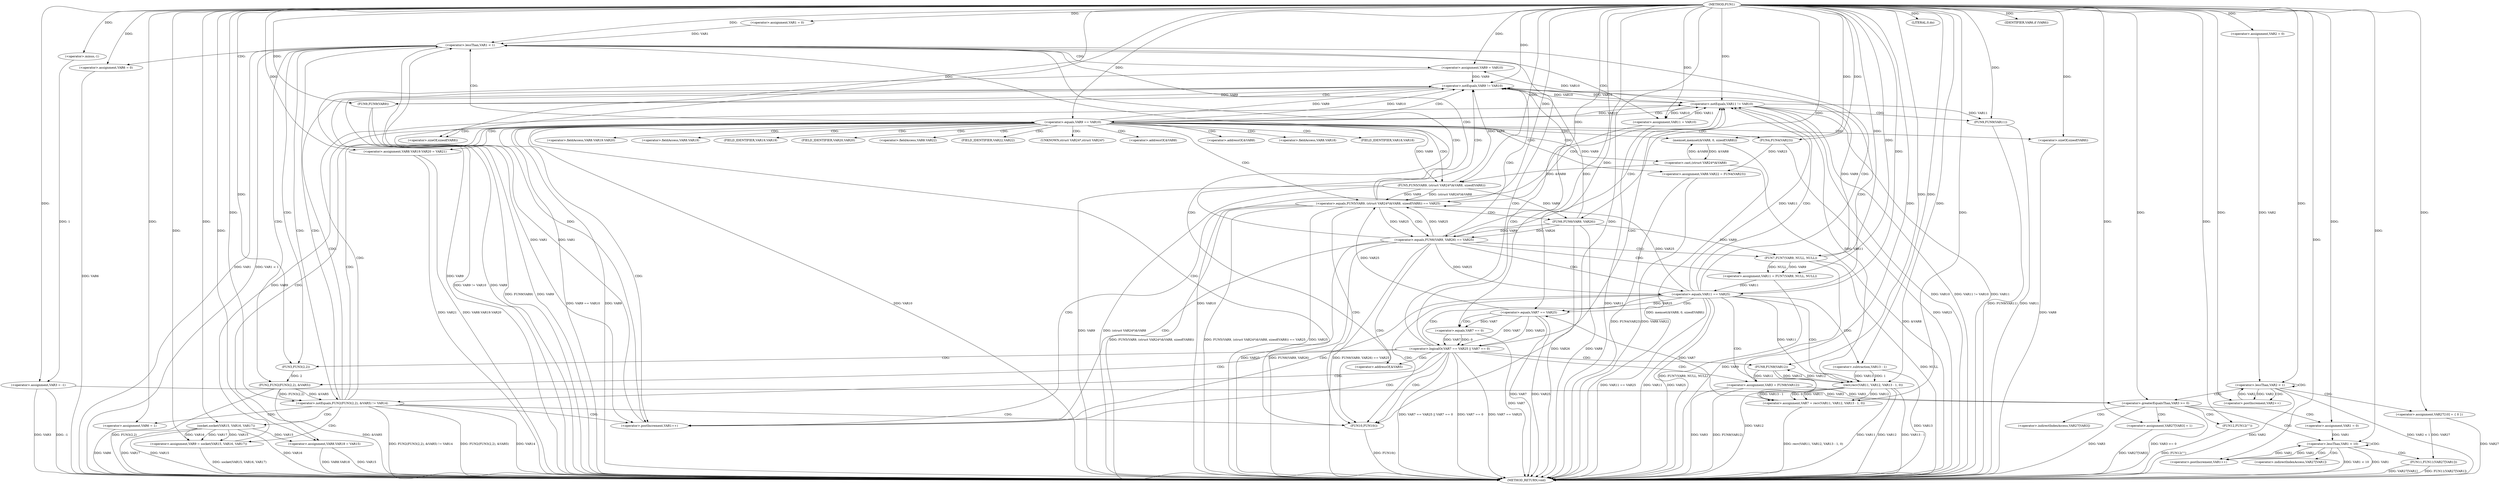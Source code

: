 digraph FUN1 {  
"1000100" [label = "(METHOD,FUN1)" ]
"1000306" [label = "(METHOD_RETURN,void)" ]
"1000105" [label = "(<operator>.assignment,VAR3 = -1)" ]
"1000107" [label = "(<operator>.minus,-1)" ]
"1000110" [label = "(<operator>.assignment,VAR1 = 0)" ]
"1000113" [label = "(<operator>.lessThan,VAR1 < 1)" ]
"1000116" [label = "(<operator>.postIncrement,VAR1++)" ]
"1000122" [label = "(<operator>.assignment,VAR6 = 0)" ]
"1000128" [label = "(<operator>.assignment,VAR9 = VAR10)" ]
"1000132" [label = "(<operator>.assignment,VAR11 = VAR10)" ]
"1000139" [label = "(<operator>.notEquals,FUN2(FUN3(2,2), &VAR5) != VAR14)" ]
"1000140" [label = "(FUN2,FUN2(FUN3(2,2), &VAR5))" ]
"1000141" [label = "(FUN3,FUN3(2,2))" ]
"1000149" [label = "(<operator>.assignment,VAR6 = 1)" ]
"1000152" [label = "(<operator>.assignment,VAR9 = socket(VAR15, VAR16, VAR17))" ]
"1000154" [label = "(socket,socket(VAR15, VAR16, VAR17))" ]
"1000159" [label = "(<operator>.equals,VAR9 == VAR10)" ]
"1000164" [label = "(memset,memset(&VAR8, 0, sizeof(VAR8)))" ]
"1000168" [label = "(<operator>.sizeOf,sizeof(VAR8))" ]
"1000170" [label = "(<operator>.assignment,VAR8.VAR18 = VAR15)" ]
"1000175" [label = "(<operator>.assignment,VAR8.VAR19.VAR20 = VAR21)" ]
"1000182" [label = "(<operator>.assignment,VAR8.VAR22 = FUN4(VAR23))" ]
"1000186" [label = "(FUN4,FUN4(VAR23))" ]
"1000189" [label = "(<operator>.equals,FUN5(VAR9, (struct VAR24*)&VAR8, sizeof(VAR8)) == VAR25)" ]
"1000190" [label = "(FUN5,FUN5(VAR9, (struct VAR24*)&VAR8, sizeof(VAR8)))" ]
"1000192" [label = "(<operator>.cast,(struct VAR24*)&VAR8)" ]
"1000196" [label = "(<operator>.sizeOf,sizeof(VAR8))" ]
"1000202" [label = "(<operator>.equals,FUN6(VAR9, VAR26) == VAR25)" ]
"1000203" [label = "(FUN6,FUN6(VAR9, VAR26))" ]
"1000209" [label = "(<operator>.assignment,VAR11 = FUN7(VAR9, NULL, NULL))" ]
"1000211" [label = "(FUN7,FUN7(VAR9, NULL, NULL))" ]
"1000216" [label = "(<operator>.equals,VAR11 == VAR25)" ]
"1000221" [label = "(<operator>.assignment,VAR7 = recv(VAR11, VAR12, VAR13 - 1, 0))" ]
"1000223" [label = "(recv,recv(VAR11, VAR12, VAR13 - 1, 0))" ]
"1000226" [label = "(<operator>.subtraction,VAR13 - 1)" ]
"1000231" [label = "(<operator>.logicalOr,VAR7 == VAR25 || VAR7 == 0)" ]
"1000232" [label = "(<operator>.equals,VAR7 == VAR25)" ]
"1000235" [label = "(<operator>.equals,VAR7 == 0)" ]
"1000240" [label = "(<operator>.assignment,VAR3 = FUN8(VAR12))" ]
"1000242" [label = "(FUN8,FUN8(VAR12))" ]
"1000244" [label = "(LITERAL,0,do)" ]
"1000246" [label = "(<operator>.notEquals,VAR9 != VAR10)" ]
"1000250" [label = "(FUN9,FUN9(VAR9))" ]
"1000253" [label = "(<operator>.notEquals,VAR11 != VAR10)" ]
"1000257" [label = "(FUN9,FUN9(VAR11))" ]
"1000260" [label = "(IDENTIFIER,VAR6,if (VAR6))" ]
"1000262" [label = "(FUN10,FUN10())" ]
"1000264" [label = "(<operator>.assignment,VAR2 = 0)" ]
"1000267" [label = "(<operator>.lessThan,VAR2 < 1)" ]
"1000270" [label = "(<operator>.postIncrement,VAR2++)" ]
"1000276" [label = "(<operator>.assignment,VAR27[10] = { 0 })" ]
"1000279" [label = "(<operator>.greaterEqualsThan,VAR3 >= 0)" ]
"1000283" [label = "(<operator>.assignment,VAR27[VAR3] = 1)" ]
"1000289" [label = "(<operator>.assignment,VAR1 = 0)" ]
"1000292" [label = "(<operator>.lessThan,VAR1 < 10)" ]
"1000295" [label = "(<operator>.postIncrement,VAR1++)" ]
"1000298" [label = "(FUN11,FUN11(VAR27[VAR1]))" ]
"1000304" [label = "(FUN12,FUN12(\"\"))" ]
"1000144" [label = "(<operator>.addressOf,&VAR5)" ]
"1000165" [label = "(<operator>.addressOf,&VAR8)" ]
"1000171" [label = "(<operator>.fieldAccess,VAR8.VAR18)" ]
"1000173" [label = "(FIELD_IDENTIFIER,VAR18,VAR18)" ]
"1000176" [label = "(<operator>.fieldAccess,VAR8.VAR19.VAR20)" ]
"1000177" [label = "(<operator>.fieldAccess,VAR8.VAR19)" ]
"1000179" [label = "(FIELD_IDENTIFIER,VAR19,VAR19)" ]
"1000180" [label = "(FIELD_IDENTIFIER,VAR20,VAR20)" ]
"1000183" [label = "(<operator>.fieldAccess,VAR8.VAR22)" ]
"1000185" [label = "(FIELD_IDENTIFIER,VAR22,VAR22)" ]
"1000193" [label = "(UNKNOWN,struct VAR24*,struct VAR24*)" ]
"1000194" [label = "(<operator>.addressOf,&VAR8)" ]
"1000284" [label = "(<operator>.indirectIndexAccess,VAR27[VAR3])" ]
"1000299" [label = "(<operator>.indirectIndexAccess,VAR27[VAR1])" ]
  "1000253" -> "1000306"  [ label = "DDG: VAR10"] 
  "1000175" -> "1000306"  [ label = "DDG: VAR21"] 
  "1000231" -> "1000306"  [ label = "DDG: VAR7 == VAR25 || VAR7 == 0"] 
  "1000203" -> "1000306"  [ label = "DDG: VAR26"] 
  "1000159" -> "1000306"  [ label = "DDG: VAR9 == VAR10"] 
  "1000164" -> "1000306"  [ label = "DDG: memset(&VAR8, 0, sizeof(VAR8))"] 
  "1000182" -> "1000306"  [ label = "DDG: FUN4(VAR23)"] 
  "1000298" -> "1000306"  [ label = "DDG: FUN11(VAR27[VAR1])"] 
  "1000186" -> "1000306"  [ label = "DDG: VAR23"] 
  "1000223" -> "1000306"  [ label = "DDG: VAR12"] 
  "1000250" -> "1000306"  [ label = "DDG: VAR9"] 
  "1000192" -> "1000306"  [ label = "DDG: &VAR8"] 
  "1000226" -> "1000306"  [ label = "DDG: VAR13"] 
  "1000292" -> "1000306"  [ label = "DDG: VAR1 < 10"] 
  "1000221" -> "1000306"  [ label = "DDG: recv(VAR11, VAR12, VAR13 - 1, 0)"] 
  "1000283" -> "1000306"  [ label = "DDG: VAR27[VAR3]"] 
  "1000105" -> "1000306"  [ label = "DDG: -1"] 
  "1000235" -> "1000306"  [ label = "DDG: VAR7"] 
  "1000232" -> "1000306"  [ label = "DDG: VAR7"] 
  "1000253" -> "1000306"  [ label = "DDG: VAR11 != VAR10"] 
  "1000231" -> "1000306"  [ label = "DDG: VAR7 == 0"] 
  "1000279" -> "1000306"  [ label = "DDG: VAR3"] 
  "1000189" -> "1000306"  [ label = "DDG: FUN5(VAR9, (struct VAR24*)&VAR8, sizeof(VAR8))"] 
  "1000304" -> "1000306"  [ label = "DDG: FUN12(\"\")"] 
  "1000292" -> "1000306"  [ label = "DDG: VAR1"] 
  "1000216" -> "1000306"  [ label = "DDG: VAR11 == VAR25"] 
  "1000154" -> "1000306"  [ label = "DDG: VAR17"] 
  "1000223" -> "1000306"  [ label = "DDG: VAR13 - 1"] 
  "1000298" -> "1000306"  [ label = "DDG: VAR27[VAR1]"] 
  "1000216" -> "1000306"  [ label = "DDG: VAR11"] 
  "1000113" -> "1000306"  [ label = "DDG: VAR1"] 
  "1000159" -> "1000306"  [ label = "DDG: VAR9"] 
  "1000211" -> "1000306"  [ label = "DDG: NULL"] 
  "1000253" -> "1000306"  [ label = "DDG: VAR11"] 
  "1000189" -> "1000306"  [ label = "DDG: FUN5(VAR9, (struct VAR24*)&VAR8, sizeof(VAR8)) == VAR25"] 
  "1000202" -> "1000306"  [ label = "DDG: VAR25"] 
  "1000122" -> "1000306"  [ label = "DDG: VAR6"] 
  "1000140" -> "1000306"  [ label = "DDG: FUN3(2,2)"] 
  "1000139" -> "1000306"  [ label = "DDG: FUN2(FUN3(2,2), &VAR5) != VAR14"] 
  "1000139" -> "1000306"  [ label = "DDG: FUN2(FUN3(2,2), &VAR5)"] 
  "1000267" -> "1000306"  [ label = "DDG: VAR2"] 
  "1000128" -> "1000306"  [ label = "DDG: VAR9"] 
  "1000154" -> "1000306"  [ label = "DDG: VAR15"] 
  "1000140" -> "1000306"  [ label = "DDG: &VAR5"] 
  "1000267" -> "1000306"  [ label = "DDG: VAR2 < 1"] 
  "1000132" -> "1000306"  [ label = "DDG: VAR10"] 
  "1000190" -> "1000306"  [ label = "DDG: VAR9"] 
  "1000216" -> "1000306"  [ label = "DDG: VAR25"] 
  "1000202" -> "1000306"  [ label = "DDG: FUN6(VAR9, VAR26)"] 
  "1000257" -> "1000306"  [ label = "DDG: VAR11"] 
  "1000175" -> "1000306"  [ label = "DDG: VAR8.VAR19.VAR20"] 
  "1000132" -> "1000306"  [ label = "DDG: VAR11"] 
  "1000211" -> "1000306"  [ label = "DDG: VAR9"] 
  "1000262" -> "1000306"  [ label = "DDG: FUN10()"] 
  "1000152" -> "1000306"  [ label = "DDG: socket(VAR15, VAR16, VAR17)"] 
  "1000196" -> "1000306"  [ label = "DDG: VAR8"] 
  "1000231" -> "1000306"  [ label = "DDG: VAR7 == VAR25"] 
  "1000113" -> "1000306"  [ label = "DDG: VAR1 < 1"] 
  "1000209" -> "1000306"  [ label = "DDG: FUN7(VAR9, NULL, NULL)"] 
  "1000232" -> "1000306"  [ label = "DDG: VAR25"] 
  "1000276" -> "1000306"  [ label = "DDG: VAR27"] 
  "1000240" -> "1000306"  [ label = "DDG: FUN8(VAR12)"] 
  "1000170" -> "1000306"  [ label = "DDG: VAR8.VAR18"] 
  "1000149" -> "1000306"  [ label = "DDG: VAR6"] 
  "1000257" -> "1000306"  [ label = "DDG: FUN9(VAR11)"] 
  "1000250" -> "1000306"  [ label = "DDG: FUN9(VAR9)"] 
  "1000154" -> "1000306"  [ label = "DDG: VAR16"] 
  "1000246" -> "1000306"  [ label = "DDG: VAR9 != VAR10"] 
  "1000139" -> "1000306"  [ label = "DDG: VAR14"] 
  "1000240" -> "1000306"  [ label = "DDG: VAR3"] 
  "1000159" -> "1000306"  [ label = "DDG: VAR10"] 
  "1000182" -> "1000306"  [ label = "DDG: VAR8.VAR22"] 
  "1000190" -> "1000306"  [ label = "DDG: (struct VAR24*)&VAR8"] 
  "1000279" -> "1000306"  [ label = "DDG: VAR3 >= 0"] 
  "1000170" -> "1000306"  [ label = "DDG: VAR15"] 
  "1000242" -> "1000306"  [ label = "DDG: VAR12"] 
  "1000105" -> "1000306"  [ label = "DDG: VAR3"] 
  "1000246" -> "1000306"  [ label = "DDG: VAR9"] 
  "1000223" -> "1000306"  [ label = "DDG: VAR11"] 
  "1000202" -> "1000306"  [ label = "DDG: FUN6(VAR9, VAR26) == VAR25"] 
  "1000203" -> "1000306"  [ label = "DDG: VAR9"] 
  "1000189" -> "1000306"  [ label = "DDG: VAR25"] 
  "1000107" -> "1000105"  [ label = "DDG: 1"] 
  "1000100" -> "1000105"  [ label = "DDG: "] 
  "1000100" -> "1000107"  [ label = "DDG: "] 
  "1000100" -> "1000110"  [ label = "DDG: "] 
  "1000116" -> "1000113"  [ label = "DDG: VAR1"] 
  "1000110" -> "1000113"  [ label = "DDG: VAR1"] 
  "1000100" -> "1000113"  [ label = "DDG: "] 
  "1000113" -> "1000116"  [ label = "DDG: VAR1"] 
  "1000100" -> "1000116"  [ label = "DDG: "] 
  "1000100" -> "1000122"  [ label = "DDG: "] 
  "1000253" -> "1000128"  [ label = "DDG: VAR10"] 
  "1000100" -> "1000128"  [ label = "DDG: "] 
  "1000100" -> "1000132"  [ label = "DDG: "] 
  "1000253" -> "1000132"  [ label = "DDG: VAR10"] 
  "1000140" -> "1000139"  [ label = "DDG: FUN3(2,2)"] 
  "1000140" -> "1000139"  [ label = "DDG: &VAR5"] 
  "1000141" -> "1000140"  [ label = "DDG: 2"] 
  "1000100" -> "1000141"  [ label = "DDG: "] 
  "1000100" -> "1000139"  [ label = "DDG: "] 
  "1000100" -> "1000149"  [ label = "DDG: "] 
  "1000154" -> "1000152"  [ label = "DDG: VAR15"] 
  "1000154" -> "1000152"  [ label = "DDG: VAR16"] 
  "1000154" -> "1000152"  [ label = "DDG: VAR17"] 
  "1000100" -> "1000152"  [ label = "DDG: "] 
  "1000100" -> "1000154"  [ label = "DDG: "] 
  "1000152" -> "1000159"  [ label = "DDG: VAR9"] 
  "1000100" -> "1000159"  [ label = "DDG: "] 
  "1000253" -> "1000159"  [ label = "DDG: VAR10"] 
  "1000192" -> "1000164"  [ label = "DDG: &VAR8"] 
  "1000100" -> "1000164"  [ label = "DDG: "] 
  "1000100" -> "1000168"  [ label = "DDG: "] 
  "1000154" -> "1000170"  [ label = "DDG: VAR15"] 
  "1000100" -> "1000170"  [ label = "DDG: "] 
  "1000100" -> "1000175"  [ label = "DDG: "] 
  "1000186" -> "1000182"  [ label = "DDG: VAR23"] 
  "1000100" -> "1000186"  [ label = "DDG: "] 
  "1000190" -> "1000189"  [ label = "DDG: VAR9"] 
  "1000190" -> "1000189"  [ label = "DDG: (struct VAR24*)&VAR8"] 
  "1000159" -> "1000190"  [ label = "DDG: VAR9"] 
  "1000100" -> "1000190"  [ label = "DDG: "] 
  "1000192" -> "1000190"  [ label = "DDG: &VAR8"] 
  "1000164" -> "1000192"  [ label = "DDG: &VAR8"] 
  "1000100" -> "1000196"  [ label = "DDG: "] 
  "1000202" -> "1000189"  [ label = "DDG: VAR25"] 
  "1000216" -> "1000189"  [ label = "DDG: VAR25"] 
  "1000232" -> "1000189"  [ label = "DDG: VAR25"] 
  "1000100" -> "1000189"  [ label = "DDG: "] 
  "1000203" -> "1000202"  [ label = "DDG: VAR9"] 
  "1000203" -> "1000202"  [ label = "DDG: VAR26"] 
  "1000190" -> "1000203"  [ label = "DDG: VAR9"] 
  "1000100" -> "1000203"  [ label = "DDG: "] 
  "1000189" -> "1000202"  [ label = "DDG: VAR25"] 
  "1000100" -> "1000202"  [ label = "DDG: "] 
  "1000211" -> "1000209"  [ label = "DDG: VAR9"] 
  "1000211" -> "1000209"  [ label = "DDG: NULL"] 
  "1000100" -> "1000209"  [ label = "DDG: "] 
  "1000203" -> "1000211"  [ label = "DDG: VAR9"] 
  "1000100" -> "1000211"  [ label = "DDG: "] 
  "1000209" -> "1000216"  [ label = "DDG: VAR11"] 
  "1000100" -> "1000216"  [ label = "DDG: "] 
  "1000202" -> "1000216"  [ label = "DDG: VAR25"] 
  "1000223" -> "1000221"  [ label = "DDG: VAR11"] 
  "1000223" -> "1000221"  [ label = "DDG: VAR12"] 
  "1000223" -> "1000221"  [ label = "DDG: VAR13 - 1"] 
  "1000223" -> "1000221"  [ label = "DDG: 0"] 
  "1000100" -> "1000221"  [ label = "DDG: "] 
  "1000216" -> "1000223"  [ label = "DDG: VAR11"] 
  "1000100" -> "1000223"  [ label = "DDG: "] 
  "1000242" -> "1000223"  [ label = "DDG: VAR12"] 
  "1000226" -> "1000223"  [ label = "DDG: VAR13"] 
  "1000226" -> "1000223"  [ label = "DDG: 1"] 
  "1000100" -> "1000226"  [ label = "DDG: "] 
  "1000232" -> "1000231"  [ label = "DDG: VAR7"] 
  "1000232" -> "1000231"  [ label = "DDG: VAR25"] 
  "1000221" -> "1000232"  [ label = "DDG: VAR7"] 
  "1000100" -> "1000232"  [ label = "DDG: "] 
  "1000216" -> "1000232"  [ label = "DDG: VAR25"] 
  "1000235" -> "1000231"  [ label = "DDG: VAR7"] 
  "1000235" -> "1000231"  [ label = "DDG: 0"] 
  "1000232" -> "1000235"  [ label = "DDG: VAR7"] 
  "1000100" -> "1000235"  [ label = "DDG: "] 
  "1000242" -> "1000240"  [ label = "DDG: VAR12"] 
  "1000100" -> "1000240"  [ label = "DDG: "] 
  "1000223" -> "1000242"  [ label = "DDG: VAR12"] 
  "1000100" -> "1000242"  [ label = "DDG: "] 
  "1000100" -> "1000244"  [ label = "DDG: "] 
  "1000159" -> "1000246"  [ label = "DDG: VAR9"] 
  "1000128" -> "1000246"  [ label = "DDG: VAR9"] 
  "1000190" -> "1000246"  [ label = "DDG: VAR9"] 
  "1000211" -> "1000246"  [ label = "DDG: VAR9"] 
  "1000203" -> "1000246"  [ label = "DDG: VAR9"] 
  "1000100" -> "1000246"  [ label = "DDG: "] 
  "1000159" -> "1000246"  [ label = "DDG: VAR10"] 
  "1000253" -> "1000246"  [ label = "DDG: VAR10"] 
  "1000246" -> "1000250"  [ label = "DDG: VAR9"] 
  "1000100" -> "1000250"  [ label = "DDG: "] 
  "1000216" -> "1000253"  [ label = "DDG: VAR11"] 
  "1000132" -> "1000253"  [ label = "DDG: VAR11"] 
  "1000223" -> "1000253"  [ label = "DDG: VAR11"] 
  "1000100" -> "1000253"  [ label = "DDG: "] 
  "1000246" -> "1000253"  [ label = "DDG: VAR10"] 
  "1000253" -> "1000257"  [ label = "DDG: VAR11"] 
  "1000100" -> "1000257"  [ label = "DDG: "] 
  "1000100" -> "1000260"  [ label = "DDG: "] 
  "1000100" -> "1000262"  [ label = "DDG: "] 
  "1000100" -> "1000264"  [ label = "DDG: "] 
  "1000264" -> "1000267"  [ label = "DDG: VAR2"] 
  "1000270" -> "1000267"  [ label = "DDG: VAR2"] 
  "1000100" -> "1000267"  [ label = "DDG: "] 
  "1000267" -> "1000270"  [ label = "DDG: VAR2"] 
  "1000100" -> "1000270"  [ label = "DDG: "] 
  "1000100" -> "1000276"  [ label = "DDG: "] 
  "1000240" -> "1000279"  [ label = "DDG: VAR3"] 
  "1000105" -> "1000279"  [ label = "DDG: VAR3"] 
  "1000100" -> "1000279"  [ label = "DDG: "] 
  "1000100" -> "1000283"  [ label = "DDG: "] 
  "1000100" -> "1000289"  [ label = "DDG: "] 
  "1000289" -> "1000292"  [ label = "DDG: VAR1"] 
  "1000295" -> "1000292"  [ label = "DDG: VAR1"] 
  "1000100" -> "1000292"  [ label = "DDG: "] 
  "1000292" -> "1000295"  [ label = "DDG: VAR1"] 
  "1000100" -> "1000295"  [ label = "DDG: "] 
  "1000276" -> "1000298"  [ label = "DDG: VAR27"] 
  "1000100" -> "1000304"  [ label = "DDG: "] 
  "1000113" -> "1000128"  [ label = "CDG: "] 
  "1000113" -> "1000141"  [ label = "CDG: "] 
  "1000113" -> "1000139"  [ label = "CDG: "] 
  "1000113" -> "1000144"  [ label = "CDG: "] 
  "1000113" -> "1000122"  [ label = "CDG: "] 
  "1000113" -> "1000132"  [ label = "CDG: "] 
  "1000113" -> "1000140"  [ label = "CDG: "] 
  "1000139" -> "1000149"  [ label = "CDG: "] 
  "1000139" -> "1000154"  [ label = "CDG: "] 
  "1000139" -> "1000152"  [ label = "CDG: "] 
  "1000139" -> "1000159"  [ label = "CDG: "] 
  "1000139" -> "1000116"  [ label = "CDG: "] 
  "1000139" -> "1000246"  [ label = "CDG: "] 
  "1000139" -> "1000253"  [ label = "CDG: "] 
  "1000139" -> "1000113"  [ label = "CDG: "] 
  "1000139" -> "1000262"  [ label = "CDG: "] 
  "1000159" -> "1000164"  [ label = "CDG: "] 
  "1000159" -> "1000182"  [ label = "CDG: "] 
  "1000159" -> "1000180"  [ label = "CDG: "] 
  "1000159" -> "1000183"  [ label = "CDG: "] 
  "1000159" -> "1000165"  [ label = "CDG: "] 
  "1000159" -> "1000190"  [ label = "CDG: "] 
  "1000159" -> "1000175"  [ label = "CDG: "] 
  "1000159" -> "1000179"  [ label = "CDG: "] 
  "1000159" -> "1000194"  [ label = "CDG: "] 
  "1000159" -> "1000192"  [ label = "CDG: "] 
  "1000159" -> "1000176"  [ label = "CDG: "] 
  "1000159" -> "1000185"  [ label = "CDG: "] 
  "1000159" -> "1000186"  [ label = "CDG: "] 
  "1000159" -> "1000189"  [ label = "CDG: "] 
  "1000159" -> "1000196"  [ label = "CDG: "] 
  "1000159" -> "1000168"  [ label = "CDG: "] 
  "1000159" -> "1000173"  [ label = "CDG: "] 
  "1000159" -> "1000170"  [ label = "CDG: "] 
  "1000159" -> "1000171"  [ label = "CDG: "] 
  "1000159" -> "1000193"  [ label = "CDG: "] 
  "1000159" -> "1000177"  [ label = "CDG: "] 
  "1000159" -> "1000116"  [ label = "CDG: "] 
  "1000159" -> "1000246"  [ label = "CDG: "] 
  "1000159" -> "1000253"  [ label = "CDG: "] 
  "1000159" -> "1000113"  [ label = "CDG: "] 
  "1000159" -> "1000262"  [ label = "CDG: "] 
  "1000189" -> "1000203"  [ label = "CDG: "] 
  "1000189" -> "1000202"  [ label = "CDG: "] 
  "1000189" -> "1000116"  [ label = "CDG: "] 
  "1000189" -> "1000246"  [ label = "CDG: "] 
  "1000189" -> "1000253"  [ label = "CDG: "] 
  "1000189" -> "1000113"  [ label = "CDG: "] 
  "1000189" -> "1000262"  [ label = "CDG: "] 
  "1000202" -> "1000211"  [ label = "CDG: "] 
  "1000202" -> "1000216"  [ label = "CDG: "] 
  "1000202" -> "1000209"  [ label = "CDG: "] 
  "1000202" -> "1000116"  [ label = "CDG: "] 
  "1000202" -> "1000246"  [ label = "CDG: "] 
  "1000202" -> "1000253"  [ label = "CDG: "] 
  "1000202" -> "1000113"  [ label = "CDG: "] 
  "1000202" -> "1000262"  [ label = "CDG: "] 
  "1000216" -> "1000221"  [ label = "CDG: "] 
  "1000216" -> "1000226"  [ label = "CDG: "] 
  "1000216" -> "1000232"  [ label = "CDG: "] 
  "1000216" -> "1000231"  [ label = "CDG: "] 
  "1000216" -> "1000223"  [ label = "CDG: "] 
  "1000216" -> "1000116"  [ label = "CDG: "] 
  "1000216" -> "1000246"  [ label = "CDG: "] 
  "1000216" -> "1000253"  [ label = "CDG: "] 
  "1000216" -> "1000113"  [ label = "CDG: "] 
  "1000216" -> "1000262"  [ label = "CDG: "] 
  "1000231" -> "1000242"  [ label = "CDG: "] 
  "1000231" -> "1000240"  [ label = "CDG: "] 
  "1000231" -> "1000141"  [ label = "CDG: "] 
  "1000231" -> "1000139"  [ label = "CDG: "] 
  "1000231" -> "1000144"  [ label = "CDG: "] 
  "1000231" -> "1000116"  [ label = "CDG: "] 
  "1000231" -> "1000246"  [ label = "CDG: "] 
  "1000231" -> "1000253"  [ label = "CDG: "] 
  "1000231" -> "1000113"  [ label = "CDG: "] 
  "1000231" -> "1000140"  [ label = "CDG: "] 
  "1000231" -> "1000262"  [ label = "CDG: "] 
  "1000232" -> "1000235"  [ label = "CDG: "] 
  "1000246" -> "1000250"  [ label = "CDG: "] 
  "1000253" -> "1000257"  [ label = "CDG: "] 
  "1000267" -> "1000276"  [ label = "CDG: "] 
  "1000267" -> "1000270"  [ label = "CDG: "] 
  "1000267" -> "1000279"  [ label = "CDG: "] 
  "1000267" -> "1000267"  [ label = "CDG: "] 
  "1000279" -> "1000284"  [ label = "CDG: "] 
  "1000279" -> "1000289"  [ label = "CDG: "] 
  "1000279" -> "1000304"  [ label = "CDG: "] 
  "1000279" -> "1000292"  [ label = "CDG: "] 
  "1000279" -> "1000283"  [ label = "CDG: "] 
  "1000292" -> "1000298"  [ label = "CDG: "] 
  "1000292" -> "1000295"  [ label = "CDG: "] 
  "1000292" -> "1000292"  [ label = "CDG: "] 
  "1000292" -> "1000299"  [ label = "CDG: "] 
}
